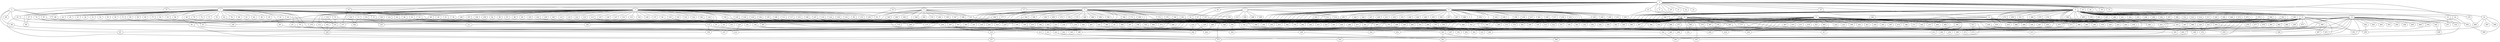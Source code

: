 
graph graphname {
    0 -- 1
0 -- 2
0 -- 3
0 -- 4
0 -- 5
0 -- 6
0 -- 7
0 -- 8
0 -- 9
0 -- 10
0 -- 11
0 -- 12
0 -- 13
0 -- 14
0 -- 15
0 -- 16
0 -- 17
0 -- 18
0 -- 19
0 -- 20
0 -- 21
0 -- 22
0 -- 23
0 -- 24
0 -- 25
0 -- 26
0 -- 27
0 -- 28
0 -- 29
0 -- 30
0 -- 31
0 -- 32
0 -- 33
0 -- 34
0 -- 35
1 -- 36
1 -- 37
1 -- 38
1 -- 39
1 -- 40
1 -- 41
1 -- 42
1 -- 43
1 -- 44
1 -- 45
1 -- 46
1 -- 47
1 -- 48
1 -- 49
1 -- 50
1 -- 51
1 -- 52
1 -- 53
1 -- 54
1 -- 55
1 -- 56
1 -- 57
1 -- 58
1 -- 59
1 -- 60
1 -- 61
1 -- 62
1 -- 63
1 -- 64
1 -- 65
1 -- 66
1 -- 67
1 -- 68
1 -- 69
1 -- 70
1 -- 71
1 -- 72
1 -- 73
1 -- 74
1 -- 75
1 -- 76
1 -- 77
1 -- 78
1 -- 79
1 -- 80
1 -- 81
1 -- 82
1 -- 83
1 -- 494
2 -- 84
2 -- 85
2 -- 86
2 -- 87
2 -- 88
2 -- 89
3 -- 128
3 -- 130
3 -- 131
3 -- 132
3 -- 133
3 -- 134
3 -- 129
3 -- 136
3 -- 137
3 -- 138
3 -- 139
3 -- 140
3 -- 141
3 -- 142
3 -- 143
3 -- 144
3 -- 145
3 -- 146
3 -- 147
3 -- 148
3 -- 149
3 -- 150
3 -- 151
3 -- 152
3 -- 153
3 -- 154
3 -- 155
3 -- 156
3 -- 157
3 -- 158
3 -- 135
3 -- 90
3 -- 91
3 -- 92
3 -- 93
3 -- 94
3 -- 95
3 -- 96
3 -- 97
3 -- 98
3 -- 99
3 -- 100
3 -- 101
3 -- 102
3 -- 103
3 -- 104
3 -- 105
3 -- 106
3 -- 107
3 -- 108
3 -- 109
3 -- 110
3 -- 111
3 -- 112
3 -- 113
3 -- 114
3 -- 115
3 -- 116
3 -- 117
3 -- 118
3 -- 119
3 -- 120
3 -- 121
3 -- 122
3 -- 123
3 -- 124
3 -- 125
3 -- 126
3 -- 127
4 -- 160
4 -- 162
4 -- 163
4 -- 164
4 -- 165
4 -- 166
4 -- 161
4 -- 168
4 -- 169
4 -- 170
4 -- 167
4 -- 159
4 -- 93
4 -- 101
5 -- 171
5 -- 172
5 -- 173
5 -- 174
5 -- 175
5 -- 176
5 -- 177
5 -- 178
5 -- 179
5 -- 180
5 -- 181
5 -- 182
5 -- 183
5 -- 184
5 -- 185
5 -- 186
5 -- 187
5 -- 188
5 -- 189
5 -- 190
5 -- 191
5 -- 192
5 -- 193
5 -- 194
5 -- 195
5 -- 196
5 -- 197
5 -- 198
5 -- 199
5 -- 200
5 -- 201
5 -- 202
5 -- 203
5 -- 204
5 -- 205
5 -- 417
6 -- 378
7 -- 206
7 -- 207
7 -- 208
7 -- 209
7 -- 210
7 -- 211
7 -- 212
7 -- 213
7 -- 214
7 -- 215
8 -- 256
8 -- 258
8 -- 259
8 -- 260
8 -- 261
8 -- 262
8 -- 257
8 -- 264
8 -- 265
8 -- 266
8 -- 267
8 -- 268
8 -- 263
8 -- 216
8 -- 217
8 -- 218
8 -- 219
8 -- 220
8 -- 221
8 -- 222
8 -- 223
8 -- 224
8 -- 225
8 -- 226
8 -- 227
8 -- 228
8 -- 229
8 -- 230
8 -- 231
8 -- 232
8 -- 233
8 -- 234
8 -- 235
8 -- 236
8 -- 237
8 -- 238
8 -- 239
8 -- 240
8 -- 241
8 -- 242
8 -- 243
8 -- 244
8 -- 245
8 -- 246
8 -- 247
8 -- 248
8 -- 249
8 -- 250
8 -- 251
8 -- 252
8 -- 253
8 -- 254
8 -- 255
8 -- 479
8 -- 490
8 -- 471
9 -- 269
9 -- 270
9 -- 271
9 -- 272
9 -- 273
9 -- 274
9 -- 275
9 -- 276
9 -- 277
9 -- 278
9 -- 279
9 -- 280
9 -- 281
9 -- 282
9 -- 283
9 -- 284
9 -- 285
9 -- 286
9 -- 287
9 -- 288
9 -- 289
9 -- 290
9 -- 291
9 -- 292
9 -- 293
9 -- 294
9 -- 295
9 -- 296
9 -- 297
9 -- 298
9 -- 299
9 -- 300
9 -- 301
9 -- 302
9 -- 303
9 -- 304
9 -- 305
9 -- 306
9 -- 307
9 -- 308
9 -- 309
9 -- 310
9 -- 311
9 -- 312
9 -- 313
9 -- 314
9 -- 315
9 -- 316
9 -- 317
9 -- 318
9 -- 319
9 -- 320
9 -- 321
9 -- 322
9 -- 323
9 -- 324
9 -- 325
9 -- 326
9 -- 327
9 -- 328
9 -- 329
10 -- 384
10 -- 386
10 -- 387
10 -- 388
10 -- 389
10 -- 390
10 -- 385
10 -- 392
10 -- 391
10 -- 329
10 -- 330
10 -- 331
10 -- 332
10 -- 333
10 -- 334
10 -- 335
10 -- 336
10 -- 337
10 -- 338
10 -- 339
10 -- 340
10 -- 341
10 -- 342
10 -- 343
10 -- 344
10 -- 345
10 -- 346
10 -- 347
10 -- 348
10 -- 349
10 -- 350
10 -- 351
10 -- 352
10 -- 353
10 -- 354
10 -- 355
10 -- 356
10 -- 357
10 -- 358
10 -- 359
10 -- 360
10 -- 361
10 -- 362
10 -- 363
10 -- 364
10 -- 365
10 -- 366
10 -- 367
10 -- 368
10 -- 369
10 -- 370
10 -- 371
10 -- 372
10 -- 373
10 -- 374
10 -- 375
10 -- 376
10 -- 377
10 -- 378
10 -- 379
10 -- 380
10 -- 381
10 -- 382
10 -- 383
11 -- 393
11 -- 394
11 -- 395
11 -- 396
11 -- 397
11 -- 398
11 -- 399
11 -- 400
11 -- 401
11 -- 402
11 -- 403
11 -- 404
11 -- 405
11 -- 406
11 -- 407
11 -- 408
11 -- 409
11 -- 410
11 -- 411
11 -- 412
11 -- 413
11 -- 414
11 -- 415
11 -- 416
11 -- 417
11 -- 418
11 -- 419
11 -- 420
11 -- 421
11 -- 422
11 -- 423
11 -- 424
11 -- 425
11 -- 426
11 -- 427
11 -- 428
11 -- 429
11 -- 430
11 -- 431
11 -- 432
11 -- 433
11 -- 262
11 -- 65
11 -- 380
12 -- 434
12 -- 435
12 -- 436
12 -- 437
12 -- 438
12 -- 439
12 -- 440
12 -- 441
12 -- 442
12 -- 400
13 -- 443
13 -- 207
14 -- 444
14 -- 445
14 -- 446
14 -- 447
14 -- 448
14 -- 449
14 -- 450
14 -- 451
14 -- 452
14 -- 453
14 -- 454
14 -- 455
14 -- 456
14 -- 457
14 -- 458
14 -- 459
14 -- 460
14 -- 461
14 -- 462
14 -- 463
14 -- 464
14 -- 465
14 -- 466
14 -- 345
15 -- 467
15 -- 468
15 -- 469
15 -- 470
15 -- 471
15 -- 472
15 -- 473
15 -- 474
15 -- 475
15 -- 476
15 -- 477
15 -- 478
15 -- 479
15 -- 480
15 -- 481
15 -- 482
15 -- 483
15 -- 484
15 -- 485
15 -- 486
15 -- 487
15 -- 488
15 -- 489
15 -- 490
15 -- 491
15 -- 492
15 -- 493
15 -- 494
16 -- 495
16 -- 496
16 -- 497
16 -- 498
16 -- 499
17 -- 101
18 -- 413
19 -- 457
19 -- 347
19 -- 316
24 -- 468
24 -- 493
25 -- 104
26 -- 67
29 -- 151
29 -- 327
32 -- 157
33 -- 265
33 -- 336
34 -- 402
34 -- 376
35 -- 225
36 -- 305
37 -- 319
40 -- 179
40 -- 84
43 -- 345
43 -- 382
43 -- 115
44 -- 241
44 -- 318
46 -- 339
48 -- 351
48 -- 437
50 -- 466
53 -- 360
54 -- 311
57 -- 68
61 -- 399
62 -- 180
63 -- 251
65 -- 490
65 -- 85
67 -- 277
69 -- 414
71 -- 100
74 -- 83
74 -- 356
75 -- 285
75 -- 151
77 -- 155
79 -- 304
83 -- 187
84 -- 471
86 -- 428
87 -- 351
88 -- 200
90 -- 157
90 -- 408
91 -- 243
94 -- 241
95 -- 489
101 -- 342
102 -- 200
103 -- 428
106 -- 324
107 -- 311
107 -- 441
108 -- 195
108 -- 334
110 -- 431
111 -- 224
112 -- 428
113 -- 284
113 -- 440
115 -- 243
115 -- 356
116 -- 488
117 -- 250
118 -- 149
118 -- 236
118 -- 348
120 -- 219
120 -- 223
121 -- 181
124 -- 420
130 -- 220
130 -- 173
132 -- 151
135 -- 305
136 -- 284
136 -- 262
138 -- 395
139 -- 474
139 -- 204
139 -- 409
143 -- 443
145 -- 163
146 -- 346
147 -- 358
147 -- 216
147 -- 376
149 -- 451
149 -- 213
150 -- 433
150 -- 437
151 -- 428
151 -- 414
152 -- 163
153 -- 292
154 -- 437
154 -- 373
159 -- 263
161 -- 380
161 -- 402
164 -- 207
165 -- 225
165 -- 380
166 -- 191
167 -- 247
168 -- 286
169 -- 179
171 -- 296
171 -- 375
172 -- 368
176 -- 385
177 -- 200
178 -- 266
182 -- 202
183 -- 340
183 -- 380
184 -- 341
184 -- 351
185 -- 196
185 -- 333
185 -- 336
192 -- 469
193 -- 442
193 -- 470
195 -- 424
196 -- 380
197 -- 322
198 -- 444
199 -- 247
201 -- 447
201 -- 466
202 -- 361
202 -- 297
202 -- 251
204 -- 349
207 -- 242
207 -- 296
207 -- 400
207 -- 210
210 -- 327
211 -- 289
212 -- 452
213 -- 471
214 -- 296
224 -- 301
225 -- 414
228 -- 432
230 -- 241
230 -- 357
232 -- 253
233 -- 483
237 -- 350
237 -- 424
238 -- 271
238 -- 375
239 -- 260
243 -- 454
243 -- 347
245 -- 250
247 -- 310
248 -- 473
249 -- 315
250 -- 304
252 -- 286
254 -- 433
256 -- 277
259 -- 296
261 -- 396
264 -- 461
270 -- 429
272 -- 388
274 -- 439
276 -- 498
279 -- 335
280 -- 416
282 -- 399
283 -- 305
286 -- 402
289 -- 294
289 -- 444
290 -- 365
300 -- 325
303 -- 305
305 -- 495
306 -- 384
306 -- 467
309 -- 460
321 -- 379
322 -- 344
323 -- 353
325 -- 383
325 -- 353
328 -- 376
334 -- 363
335 -- 389
335 -- 453
344 -- 401
348 -- 449
357 -- 418
360 -- 492
361 -- 480
361 -- 461
370 -- 409
371 -- 494
375 -- 472
377 -- 479
378 -- 409
381 -- 413
386 -- 469
387 -- 403
388 -- 471
388 -- 415
390 -- 391
394 -- 413
405 -- 417
412 -- 479
426 -- 450
426 -- 446
445 -- 448
459 -- 491
460 -- 479
462 -- 495
486 -- 487
486 -- 490
493 -- 496

}

